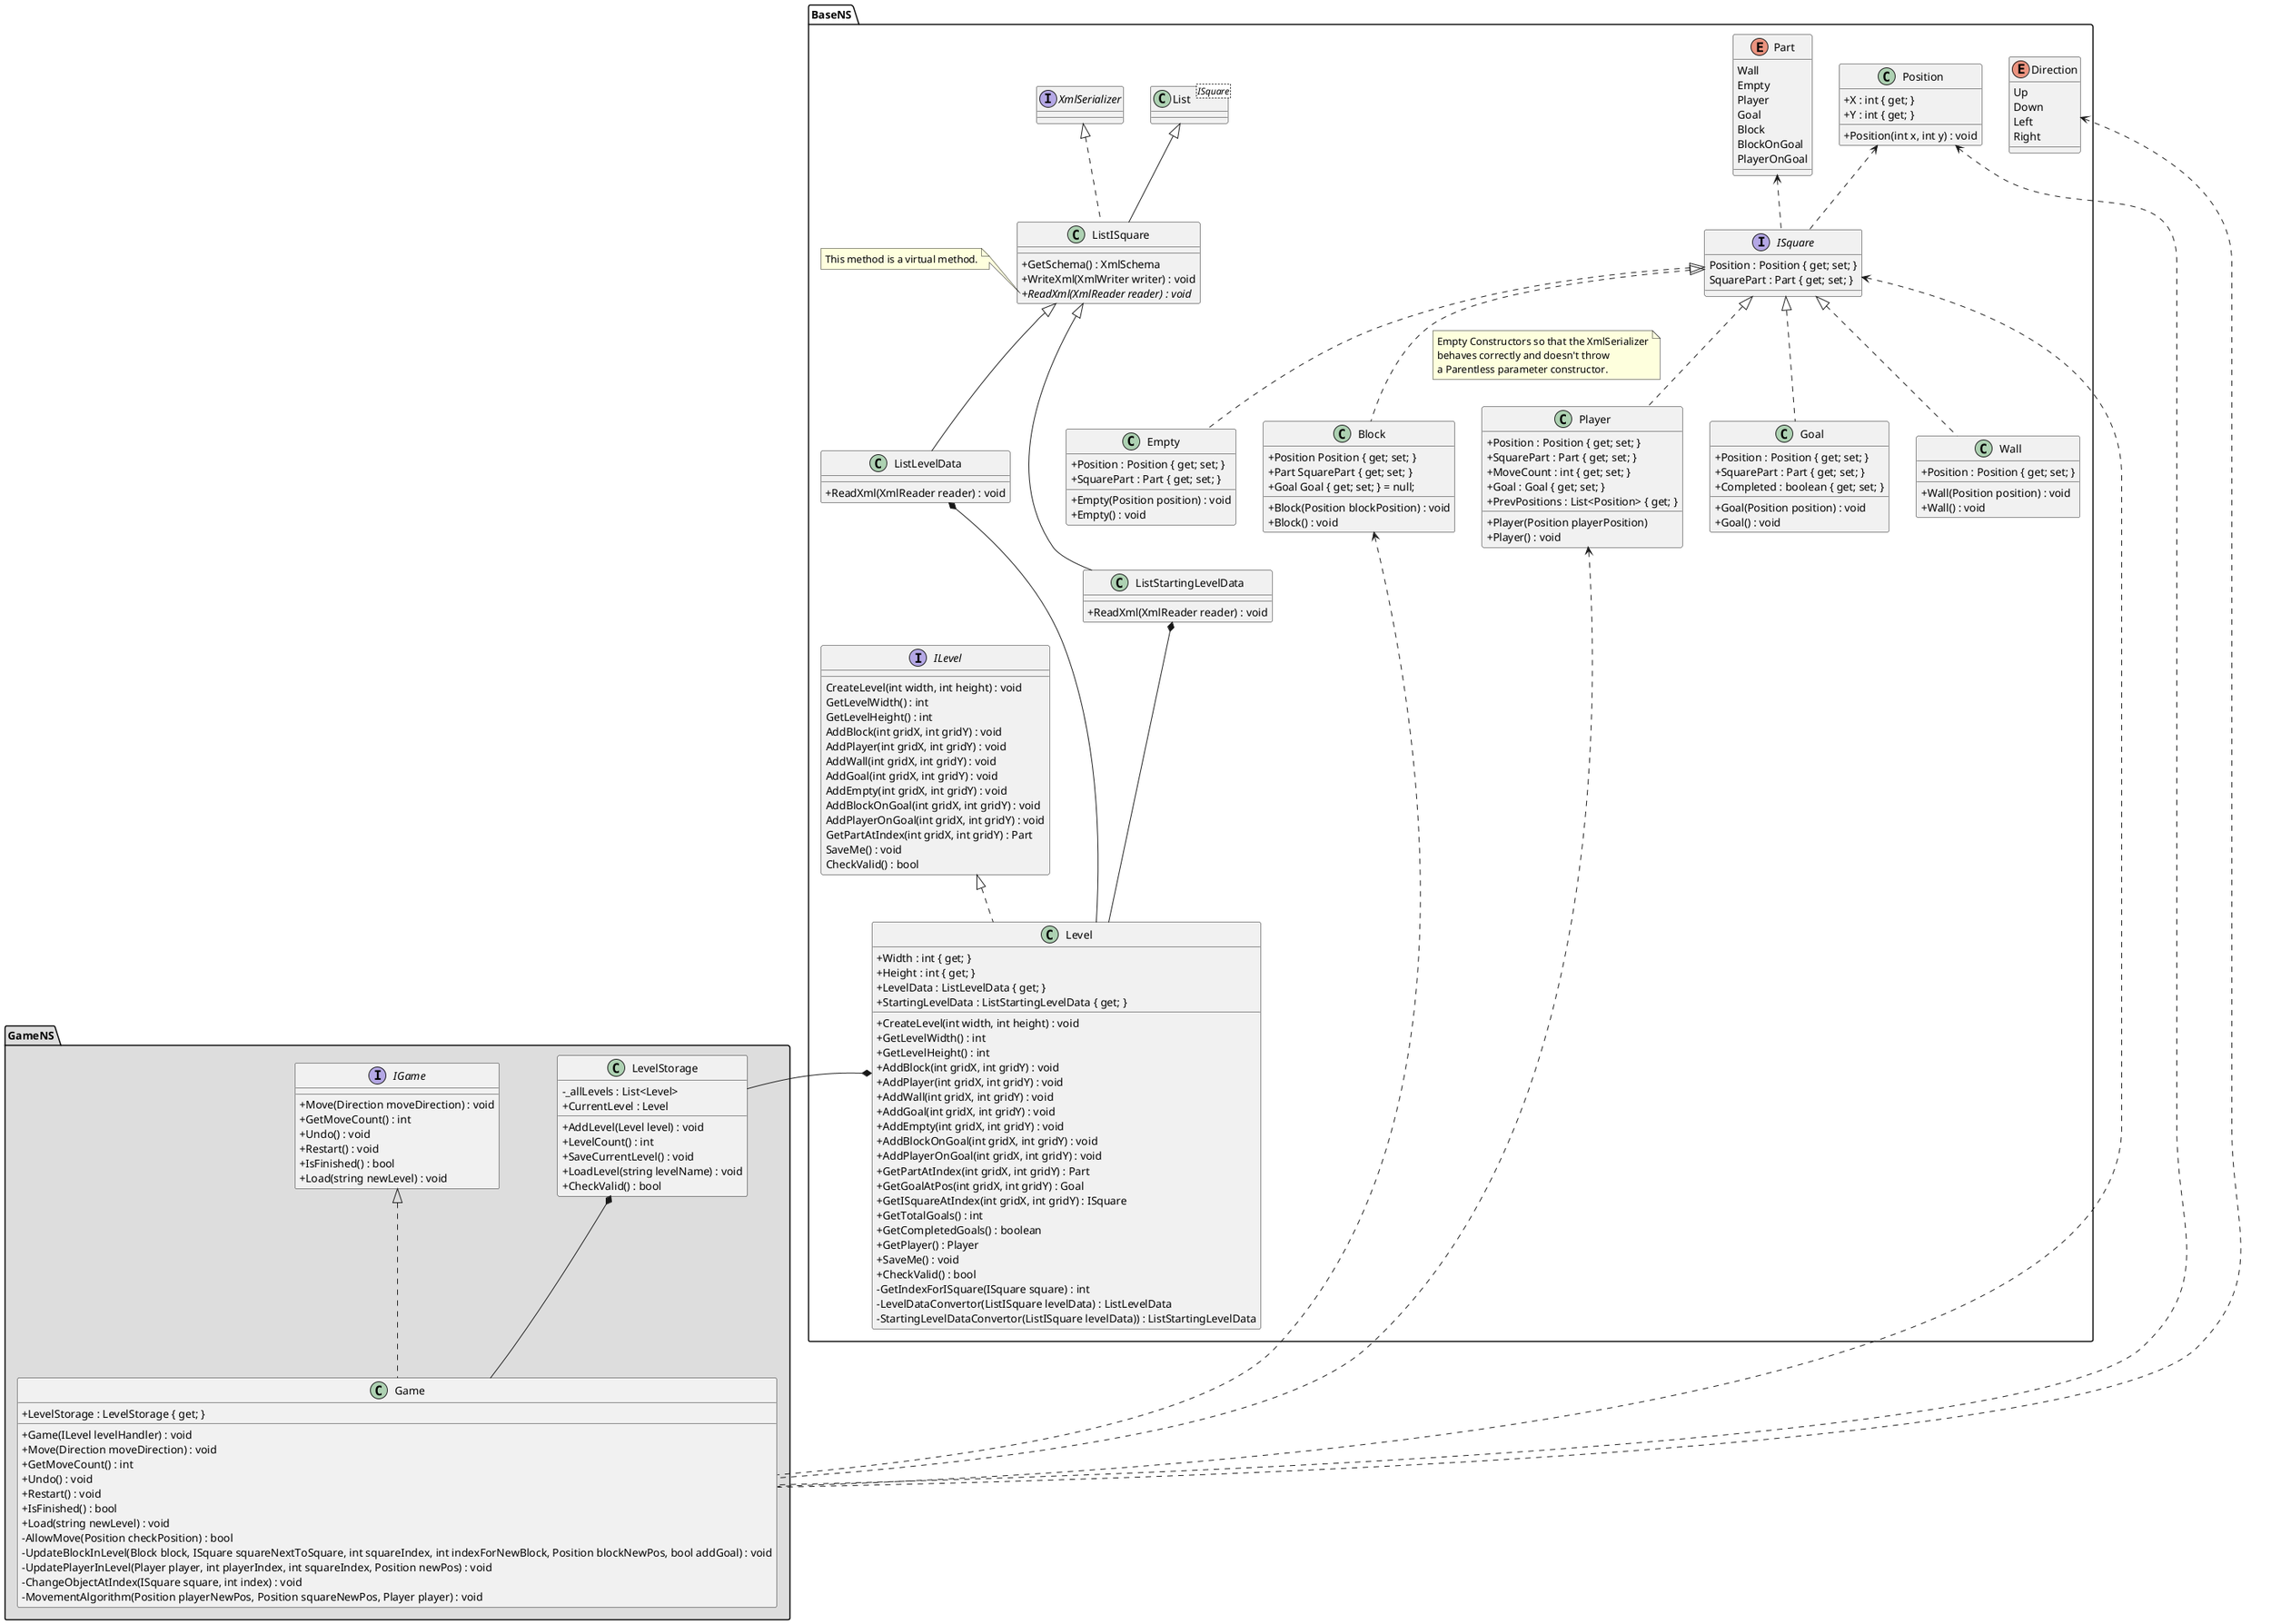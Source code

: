  @startuml
skinparam classAttributeIconSize 0
skinparam groupInheritance 1
namespace BaseNS {
    Position <.. ISquare
    Part <.. ISquare
    ListLevelData *--- Level
    ListStartingLevelData *-- Level
    
    class ListISquare extends List
    class ListISquare implements XmlSerializer
    class Goal implements ISquare
    class Player implements ISquare
    class Wall implements ISquare
    class Block implements ISquare
    note left on link
        Empty Constructors so that the XmlSerializer
        behaves correctly and doesn't throw
        a Parentless parameter constructor.
    endnote
    class Empty implements ISquare
    class Level implements ILevel
    class ListLevelData extends ListISquare
    class ListStartingLevelData extends ListISquare
    
    interface ILevel {
        CreateLevel(int width, int height) : void
        GetLevelWidth() : int
        GetLevelHeight() : int
        AddBlock(int gridX, int gridY) : void
        AddPlayer(int gridX, int gridY) : void
        AddWall(int gridX, int gridY) : void
        AddGoal(int gridX, int gridY) : void
        AddEmpty(int gridX, int gridY) : void
        AddBlockOnGoal(int gridX, int gridY) : void
        AddPlayerOnGoal(int gridX, int gridY) : void
        GetPartAtIndex(int gridX, int gridY) : Part
        SaveMe() : void
        CheckValid() : bool
    }
    
    interface ISquare {
        Position : Position { get; set; }
        SquarePart : Part { get; set; } 
    }
    
    enum Direction { 
        Up
        Down 
        Left
        Right 
    }
    
    enum Part {
        Wall
        Empty
        Player
        Goal
        Block
        BlockOnGoal
        PlayerOnGoal
    }
    
    class Position {
        +X : int { get; }
        +Y : int { get; }
        +Position(int x, int y) : void
    }
    
    class Wall {
        +Wall(Position position) : void
        +Wall() : void
        +Position : Position { get; set; }
        
    }
    
    class Goal {
        +Goal(Position position) : void
        +Goal() : void
        +Position : Position { get; set; }
        +SquarePart : Part { get; set; } 
        +Completed : boolean { get; set; }
        
    }
    
    class Player {
        +Player(Position playerPosition)
        +Player() : void
        +Position : Position { get; set; }
        +SquarePart : Part { get; set; } 
        +MoveCount : int { get; set; }
        +Goal : Goal { get; set; }
        +PrevPositions : List<Position> { get; }
    }
    
    class Block {
        +Block(Position blockPosition) : void
        +Block() : void
        +Position Position { get; set; }
        +Part SquarePart { get; set; }
        +Goal Goal { get; set; } = null;
    }
    
    class Empty {
        +Empty(Position position) : void
        +Empty() : void
        +Position : Position { get; set; }
        +SquarePart : Part { get; set; } 
    }
    
    class List<ISquare> {}
    
    class ListISquare {
        +GetSchema() : XmlSchema
        +WriteXml(XmlWriter writer) : void
        +{abstract} ReadXml(XmlReader reader) : void
    }
    
    note left of ListISquare::ReadXml
        This method is a virtual method.
    endnote
    
    class ListLevelData {
        +ReadXml(XmlReader reader) : void
    }
    
    class ListStartingLevelData {
        +ReadXml(XmlReader reader) : void
    }
    
    class Level {
        +Width : int { get; }
        +Height : int { get; }
        +LevelData : ListLevelData { get; }
        +StartingLevelData : ListStartingLevelData { get; }
        +CreateLevel(int width, int height) : void
        +GetLevelWidth() : int
        +GetLevelHeight() : int
        +AddBlock(int gridX, int gridY) : void
        +AddPlayer(int gridX, int gridY) : void
        +AddWall(int gridX, int gridY) : void
        +AddGoal(int gridX, int gridY) : void
        +AddEmpty(int gridX, int gridY) : void
        +AddBlockOnGoal(int gridX, int gridY) : void
        +AddPlayerOnGoal(int gridX, int gridY) : void
        +GetPartAtIndex(int gridX, int gridY) : Part
        +GetGoalAtPos(int gridX, int gridY) : Goal
        +GetISquareAtIndex(int gridX, int gridY) : ISquare
        +GetTotalGoals() : int
        +GetCompletedGoals() : boolean
        +GetPlayer() : Player
        +SaveMe() : void
        +CheckValid() : bool
        -GetIndexForISquare(ISquare square) : int
        -LevelDataConvertor(ListISquare levelData) : ListLevelData
        -StartingLevelDataConvertor(ListISquare levelData)) : ListStartingLevelData
    }
}

namespace GameNS #DDDDDD {
    IGame <|.. Game
    LevelStorage *-- Game
    BaseNS.Level *- LevelStorage
    BaseNS.Direction <. Game
    BaseNS.Position <. Game
    BaseNS.ISquare <. Game
    BaseNS.Block <. Game
    BaseNS.Player <. Game
    
    interface IGame {
        +Move(Direction moveDirection) : void
        +GetMoveCount() : int
        +Undo() : void
        +Restart() : void
        +IsFinished() : bool
        +Load(string newLevel) : void
    }
    
    class LevelStorage {
        -_allLevels : List<Level>
        +CurrentLevel : Level
        +AddLevel(Level level) : void
        +LevelCount() : int
        +SaveCurrentLevel() : void
        +LoadLevel(string levelName) : void
        +CheckValid() : bool
        
    }
    
    class Game {
        +LevelStorage : LevelStorage { get; }
        +Game(ILevel levelHandler) : void
        +Move(Direction moveDirection) : void
        +GetMoveCount() : int
        +Undo() : void
        +Restart() : void
        +IsFinished() : bool
        +Load(string newLevel) : void
        -AllowMove(Position checkPosition) : bool
        -UpdateBlockInLevel(Block block, ISquare squareNextToSquare, int squareIndex, int indexForNewBlock, Position blockNewPos, bool addGoal) : void
        -UpdatePlayerInLevel(Player player, int playerIndex, int squareIndex, Position newPos) : void
        -ChangeObjectAtIndex(ISquare square, int index) : void
        -MovementAlgorithm(Position playerNewPos, Position squareNewPos, Player player) : void
    }
}
@enduml